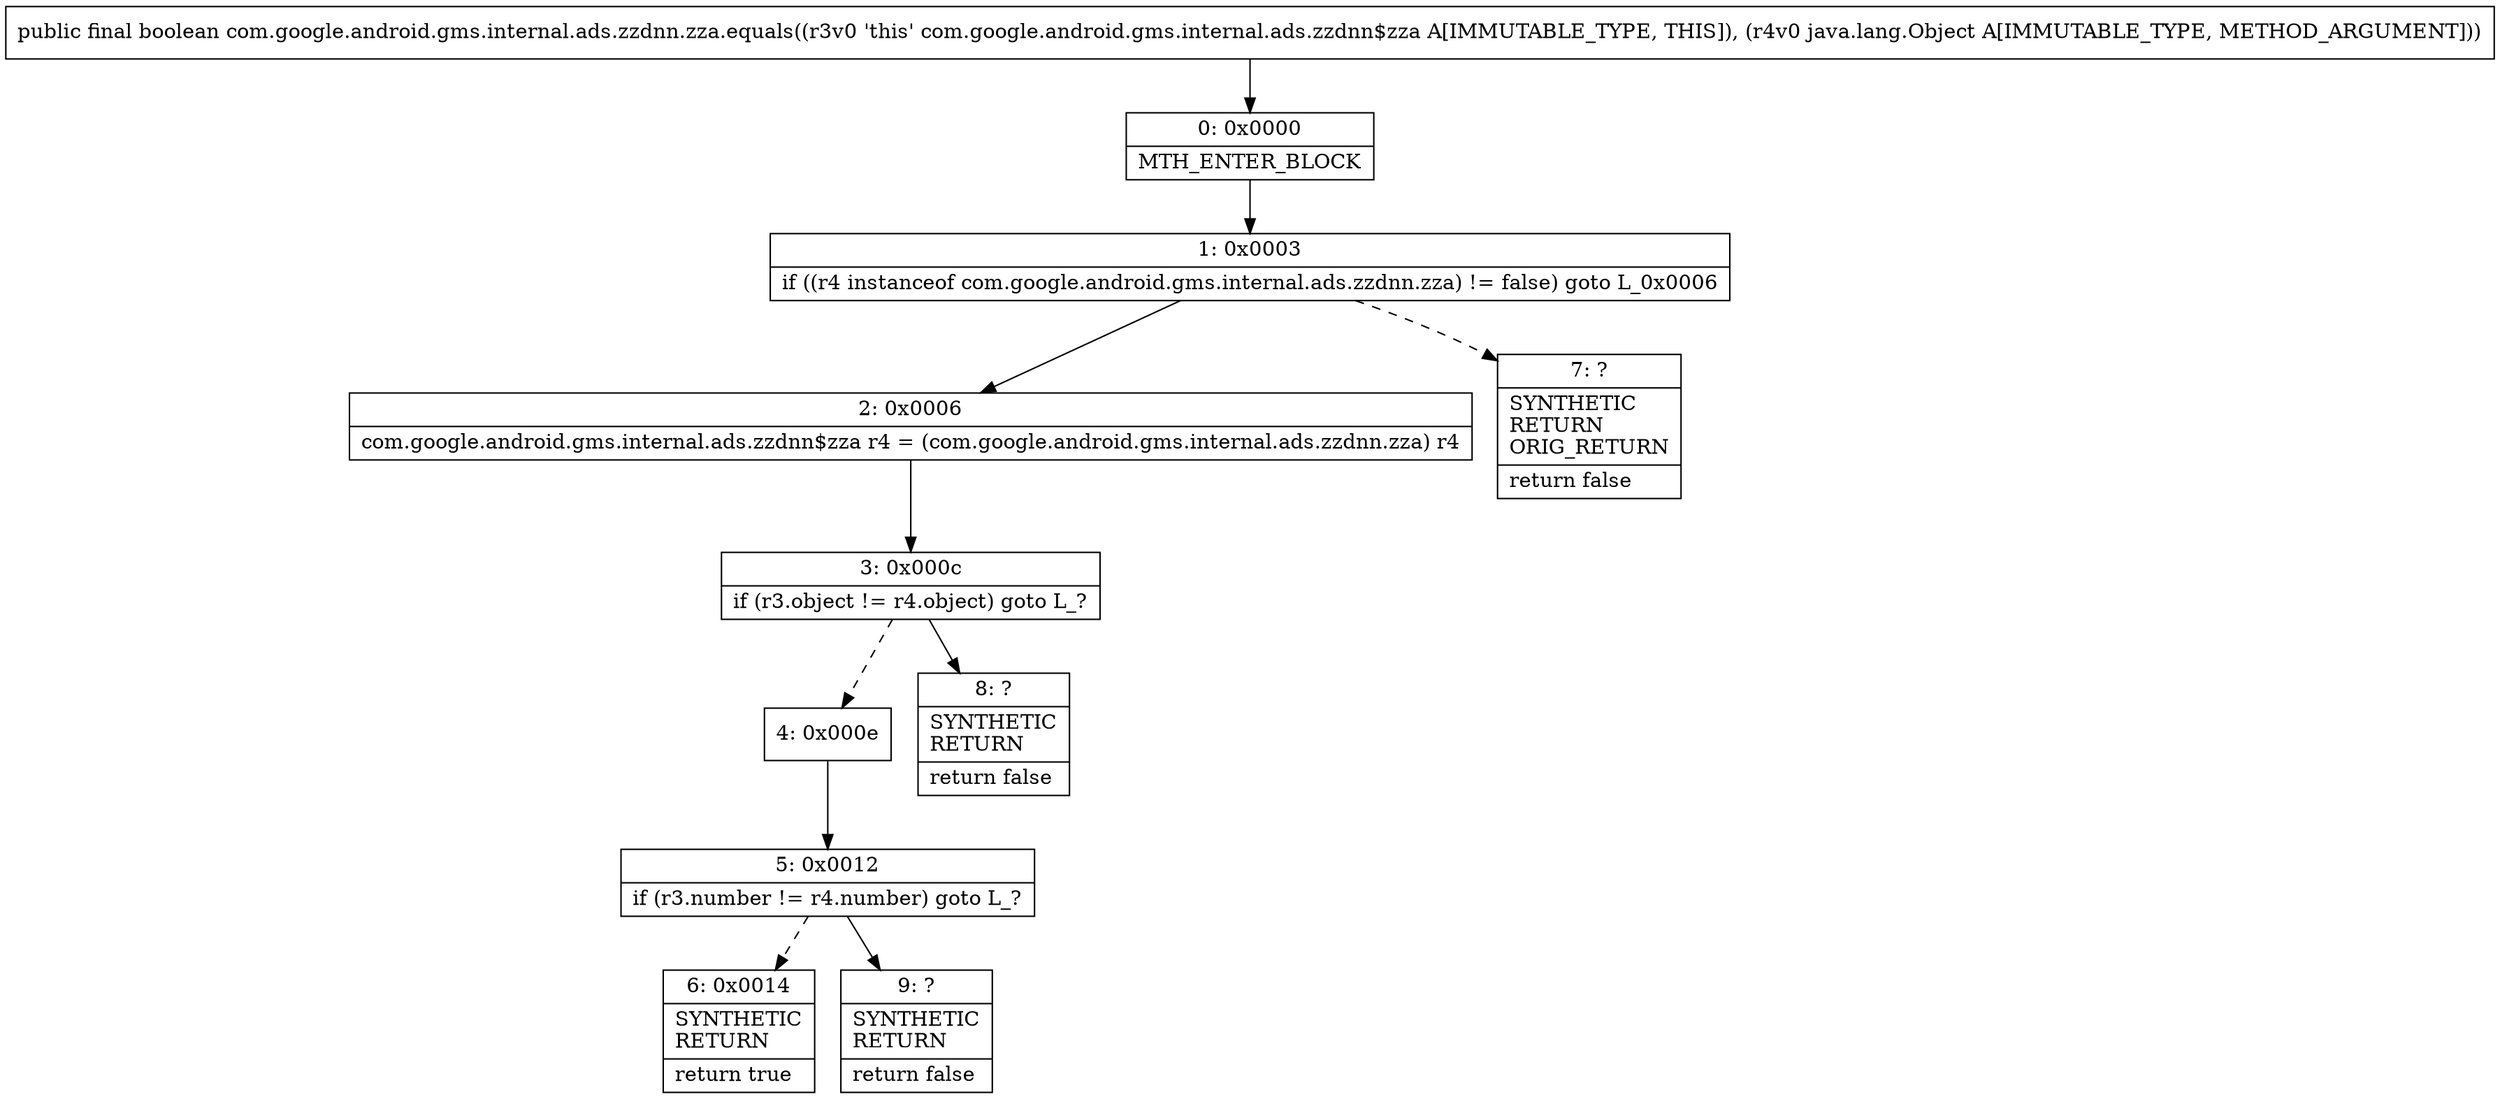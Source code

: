digraph "CFG forcom.google.android.gms.internal.ads.zzdnn.zza.equals(Ljava\/lang\/Object;)Z" {
Node_0 [shape=record,label="{0\:\ 0x0000|MTH_ENTER_BLOCK\l}"];
Node_1 [shape=record,label="{1\:\ 0x0003|if ((r4 instanceof com.google.android.gms.internal.ads.zzdnn.zza) != false) goto L_0x0006\l}"];
Node_2 [shape=record,label="{2\:\ 0x0006|com.google.android.gms.internal.ads.zzdnn$zza r4 = (com.google.android.gms.internal.ads.zzdnn.zza) r4\l}"];
Node_3 [shape=record,label="{3\:\ 0x000c|if (r3.object != r4.object) goto L_?\l}"];
Node_4 [shape=record,label="{4\:\ 0x000e}"];
Node_5 [shape=record,label="{5\:\ 0x0012|if (r3.number != r4.number) goto L_?\l}"];
Node_6 [shape=record,label="{6\:\ 0x0014|SYNTHETIC\lRETURN\l|return true\l}"];
Node_7 [shape=record,label="{7\:\ ?|SYNTHETIC\lRETURN\lORIG_RETURN\l|return false\l}"];
Node_8 [shape=record,label="{8\:\ ?|SYNTHETIC\lRETURN\l|return false\l}"];
Node_9 [shape=record,label="{9\:\ ?|SYNTHETIC\lRETURN\l|return false\l}"];
MethodNode[shape=record,label="{public final boolean com.google.android.gms.internal.ads.zzdnn.zza.equals((r3v0 'this' com.google.android.gms.internal.ads.zzdnn$zza A[IMMUTABLE_TYPE, THIS]), (r4v0 java.lang.Object A[IMMUTABLE_TYPE, METHOD_ARGUMENT])) }"];
MethodNode -> Node_0;
Node_0 -> Node_1;
Node_1 -> Node_2;
Node_1 -> Node_7[style=dashed];
Node_2 -> Node_3;
Node_3 -> Node_4[style=dashed];
Node_3 -> Node_8;
Node_4 -> Node_5;
Node_5 -> Node_6[style=dashed];
Node_5 -> Node_9;
}

